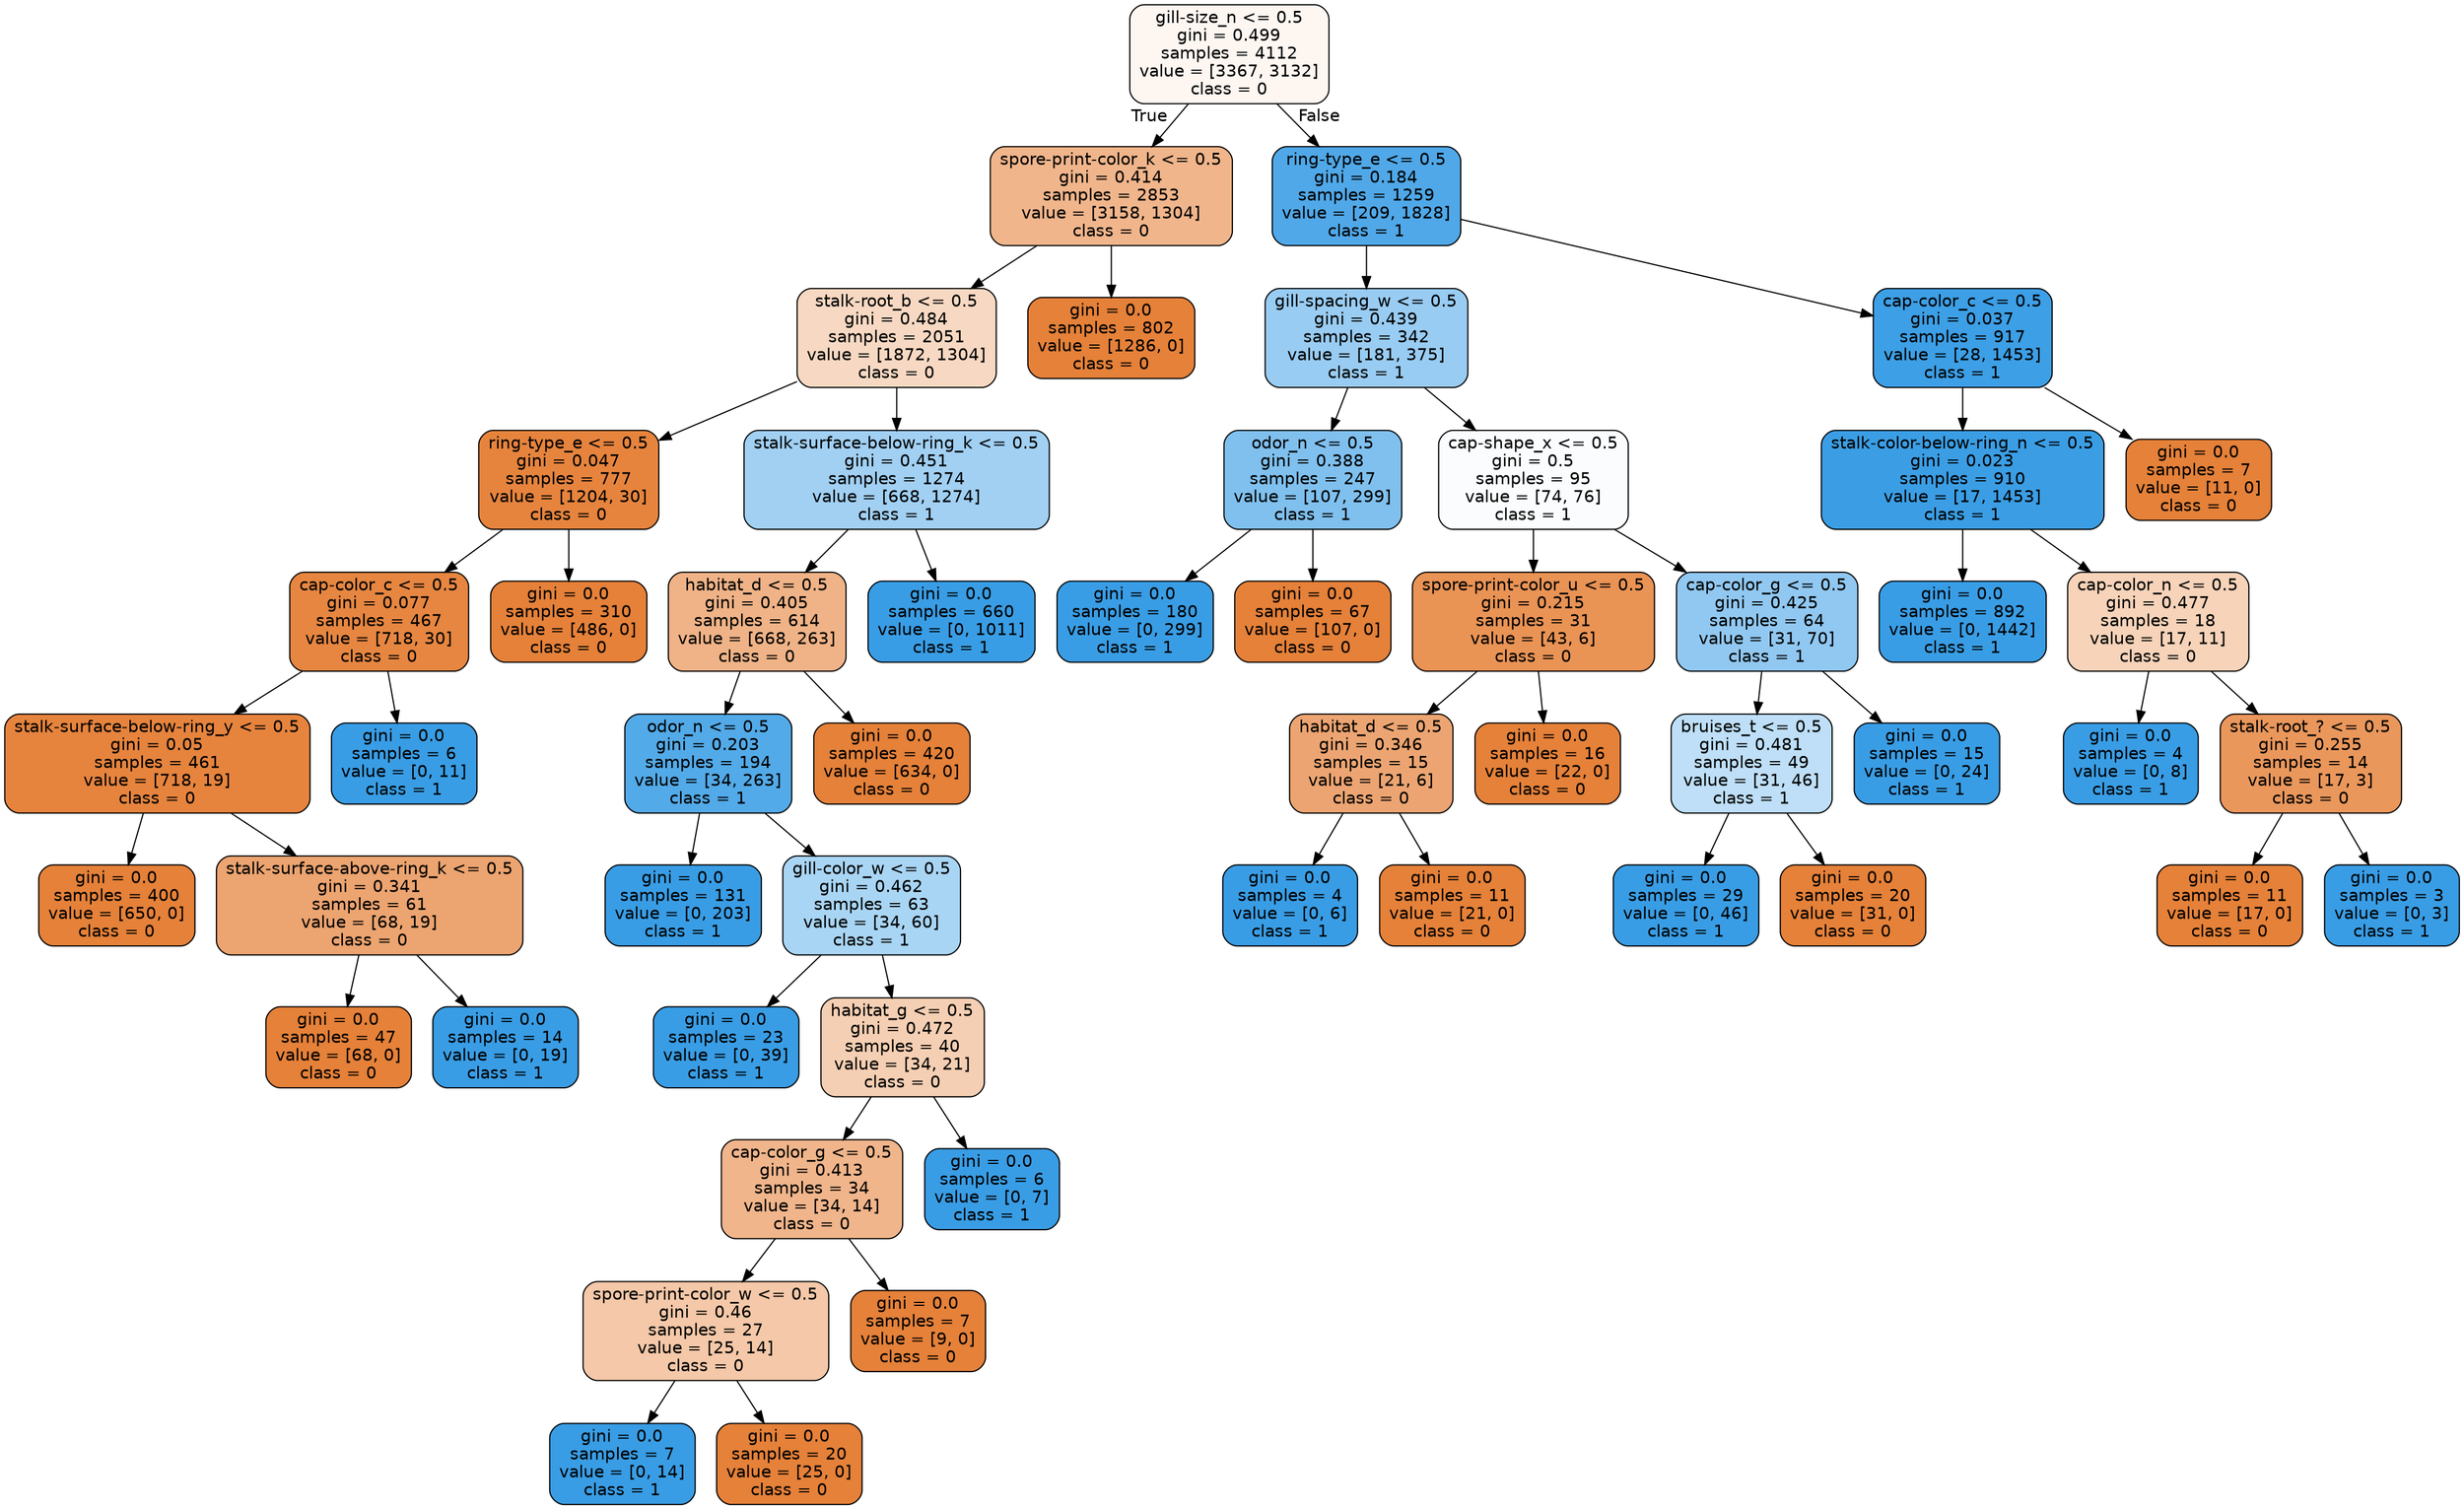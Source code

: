 digraph Tree {
node [shape=box, style="filled, rounded", color="black", fontname="helvetica"] ;
edge [fontname="helvetica"] ;
0 [label="gill-size_n <= 0.5\ngini = 0.499\nsamples = 4112\nvalue = [3367, 3132]\nclass = 0", fillcolor="#fdf6f1"] ;
1 [label="spore-print-color_k <= 0.5\ngini = 0.414\nsamples = 2853\nvalue = [3158, 1304]\nclass = 0", fillcolor="#f0b58b"] ;
0 -> 1 [labeldistance=2.5, labelangle=45, headlabel="True"] ;
2 [label="stalk-root_b <= 0.5\ngini = 0.484\nsamples = 2051\nvalue = [1872, 1304]\nclass = 0", fillcolor="#f7d9c3"] ;
1 -> 2 ;
3 [label="ring-type_e <= 0.5\ngini = 0.047\nsamples = 777\nvalue = [1204, 30]\nclass = 0", fillcolor="#e6843e"] ;
2 -> 3 ;
4 [label="cap-color_c <= 0.5\ngini = 0.077\nsamples = 467\nvalue = [718, 30]\nclass = 0", fillcolor="#e68641"] ;
3 -> 4 ;
5 [label="stalk-surface-below-ring_y <= 0.5\ngini = 0.05\nsamples = 461\nvalue = [718, 19]\nclass = 0", fillcolor="#e6843e"] ;
4 -> 5 ;
6 [label="gini = 0.0\nsamples = 400\nvalue = [650, 0]\nclass = 0", fillcolor="#e58139"] ;
5 -> 6 ;
7 [label="stalk-surface-above-ring_k <= 0.5\ngini = 0.341\nsamples = 61\nvalue = [68, 19]\nclass = 0", fillcolor="#eca470"] ;
5 -> 7 ;
8 [label="gini = 0.0\nsamples = 47\nvalue = [68, 0]\nclass = 0", fillcolor="#e58139"] ;
7 -> 8 ;
9 [label="gini = 0.0\nsamples = 14\nvalue = [0, 19]\nclass = 1", fillcolor="#399de5"] ;
7 -> 9 ;
10 [label="gini = 0.0\nsamples = 6\nvalue = [0, 11]\nclass = 1", fillcolor="#399de5"] ;
4 -> 10 ;
11 [label="gini = 0.0\nsamples = 310\nvalue = [486, 0]\nclass = 0", fillcolor="#e58139"] ;
3 -> 11 ;
12 [label="stalk-surface-below-ring_k <= 0.5\ngini = 0.451\nsamples = 1274\nvalue = [668, 1274]\nclass = 1", fillcolor="#a1d0f3"] ;
2 -> 12 ;
13 [label="habitat_d <= 0.5\ngini = 0.405\nsamples = 614\nvalue = [668, 263]\nclass = 0", fillcolor="#efb387"] ;
12 -> 13 ;
14 [label="odor_n <= 0.5\ngini = 0.203\nsamples = 194\nvalue = [34, 263]\nclass = 1", fillcolor="#53aae8"] ;
13 -> 14 ;
15 [label="gini = 0.0\nsamples = 131\nvalue = [0, 203]\nclass = 1", fillcolor="#399de5"] ;
14 -> 15 ;
16 [label="gill-color_w <= 0.5\ngini = 0.462\nsamples = 63\nvalue = [34, 60]\nclass = 1", fillcolor="#a9d5f4"] ;
14 -> 16 ;
17 [label="gini = 0.0\nsamples = 23\nvalue = [0, 39]\nclass = 1", fillcolor="#399de5"] ;
16 -> 17 ;
18 [label="habitat_g <= 0.5\ngini = 0.472\nsamples = 40\nvalue = [34, 21]\nclass = 0", fillcolor="#f5cfb3"] ;
16 -> 18 ;
19 [label="cap-color_g <= 0.5\ngini = 0.413\nsamples = 34\nvalue = [34, 14]\nclass = 0", fillcolor="#f0b58b"] ;
18 -> 19 ;
20 [label="spore-print-color_w <= 0.5\ngini = 0.46\nsamples = 27\nvalue = [25, 14]\nclass = 0", fillcolor="#f4c8a8"] ;
19 -> 20 ;
21 [label="gini = 0.0\nsamples = 7\nvalue = [0, 14]\nclass = 1", fillcolor="#399de5"] ;
20 -> 21 ;
22 [label="gini = 0.0\nsamples = 20\nvalue = [25, 0]\nclass = 0", fillcolor="#e58139"] ;
20 -> 22 ;
23 [label="gini = 0.0\nsamples = 7\nvalue = [9, 0]\nclass = 0", fillcolor="#e58139"] ;
19 -> 23 ;
24 [label="gini = 0.0\nsamples = 6\nvalue = [0, 7]\nclass = 1", fillcolor="#399de5"] ;
18 -> 24 ;
25 [label="gini = 0.0\nsamples = 420\nvalue = [634, 0]\nclass = 0", fillcolor="#e58139"] ;
13 -> 25 ;
26 [label="gini = 0.0\nsamples = 660\nvalue = [0, 1011]\nclass = 1", fillcolor="#399de5"] ;
12 -> 26 ;
27 [label="gini = 0.0\nsamples = 802\nvalue = [1286, 0]\nclass = 0", fillcolor="#e58139"] ;
1 -> 27 ;
28 [label="ring-type_e <= 0.5\ngini = 0.184\nsamples = 1259\nvalue = [209, 1828]\nclass = 1", fillcolor="#50a8e8"] ;
0 -> 28 [labeldistance=2.5, labelangle=-45, headlabel="False"] ;
29 [label="gill-spacing_w <= 0.5\ngini = 0.439\nsamples = 342\nvalue = [181, 375]\nclass = 1", fillcolor="#99ccf2"] ;
28 -> 29 ;
30 [label="odor_n <= 0.5\ngini = 0.388\nsamples = 247\nvalue = [107, 299]\nclass = 1", fillcolor="#80c0ee"] ;
29 -> 30 ;
31 [label="gini = 0.0\nsamples = 180\nvalue = [0, 299]\nclass = 1", fillcolor="#399de5"] ;
30 -> 31 ;
32 [label="gini = 0.0\nsamples = 67\nvalue = [107, 0]\nclass = 0", fillcolor="#e58139"] ;
30 -> 32 ;
33 [label="cap-shape_x <= 0.5\ngini = 0.5\nsamples = 95\nvalue = [74, 76]\nclass = 1", fillcolor="#fafcfe"] ;
29 -> 33 ;
34 [label="spore-print-color_u <= 0.5\ngini = 0.215\nsamples = 31\nvalue = [43, 6]\nclass = 0", fillcolor="#e99355"] ;
33 -> 34 ;
35 [label="habitat_d <= 0.5\ngini = 0.346\nsamples = 15\nvalue = [21, 6]\nclass = 0", fillcolor="#eca572"] ;
34 -> 35 ;
36 [label="gini = 0.0\nsamples = 4\nvalue = [0, 6]\nclass = 1", fillcolor="#399de5"] ;
35 -> 36 ;
37 [label="gini = 0.0\nsamples = 11\nvalue = [21, 0]\nclass = 0", fillcolor="#e58139"] ;
35 -> 37 ;
38 [label="gini = 0.0\nsamples = 16\nvalue = [22, 0]\nclass = 0", fillcolor="#e58139"] ;
34 -> 38 ;
39 [label="cap-color_g <= 0.5\ngini = 0.425\nsamples = 64\nvalue = [31, 70]\nclass = 1", fillcolor="#91c8f1"] ;
33 -> 39 ;
40 [label="bruises_t <= 0.5\ngini = 0.481\nsamples = 49\nvalue = [31, 46]\nclass = 1", fillcolor="#bedff7"] ;
39 -> 40 ;
41 [label="gini = 0.0\nsamples = 29\nvalue = [0, 46]\nclass = 1", fillcolor="#399de5"] ;
40 -> 41 ;
42 [label="gini = 0.0\nsamples = 20\nvalue = [31, 0]\nclass = 0", fillcolor="#e58139"] ;
40 -> 42 ;
43 [label="gini = 0.0\nsamples = 15\nvalue = [0, 24]\nclass = 1", fillcolor="#399de5"] ;
39 -> 43 ;
44 [label="cap-color_c <= 0.5\ngini = 0.037\nsamples = 917\nvalue = [28, 1453]\nclass = 1", fillcolor="#3d9fe6"] ;
28 -> 44 ;
45 [label="stalk-color-below-ring_n <= 0.5\ngini = 0.023\nsamples = 910\nvalue = [17, 1453]\nclass = 1", fillcolor="#3b9ee5"] ;
44 -> 45 ;
46 [label="gini = 0.0\nsamples = 892\nvalue = [0, 1442]\nclass = 1", fillcolor="#399de5"] ;
45 -> 46 ;
47 [label="cap-color_n <= 0.5\ngini = 0.477\nsamples = 18\nvalue = [17, 11]\nclass = 0", fillcolor="#f6d3b9"] ;
45 -> 47 ;
48 [label="gini = 0.0\nsamples = 4\nvalue = [0, 8]\nclass = 1", fillcolor="#399de5"] ;
47 -> 48 ;
49 [label="stalk-root_? <= 0.5\ngini = 0.255\nsamples = 14\nvalue = [17, 3]\nclass = 0", fillcolor="#ea975c"] ;
47 -> 49 ;
50 [label="gini = 0.0\nsamples = 11\nvalue = [17, 0]\nclass = 0", fillcolor="#e58139"] ;
49 -> 50 ;
51 [label="gini = 0.0\nsamples = 3\nvalue = [0, 3]\nclass = 1", fillcolor="#399de5"] ;
49 -> 51 ;
52 [label="gini = 0.0\nsamples = 7\nvalue = [11, 0]\nclass = 0", fillcolor="#e58139"] ;
44 -> 52 ;
}